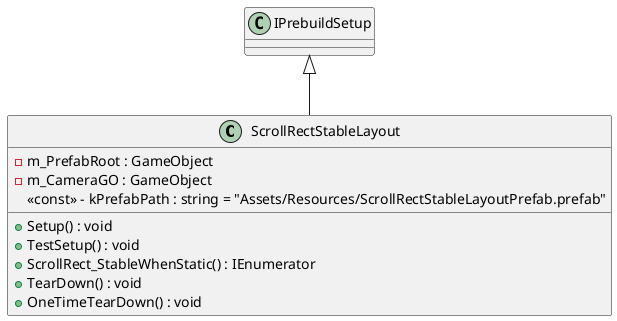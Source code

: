 @startuml
class ScrollRectStableLayout {
    - m_PrefabRoot : GameObject
    - m_CameraGO : GameObject
    <<const>> - kPrefabPath : string = "Assets/Resources/ScrollRectStableLayoutPrefab.prefab"
    + Setup() : void
    + TestSetup() : void
    + ScrollRect_StableWhenStatic() : IEnumerator
    + TearDown() : void
    + OneTimeTearDown() : void
}
IPrebuildSetup <|-- ScrollRectStableLayout
@enduml
